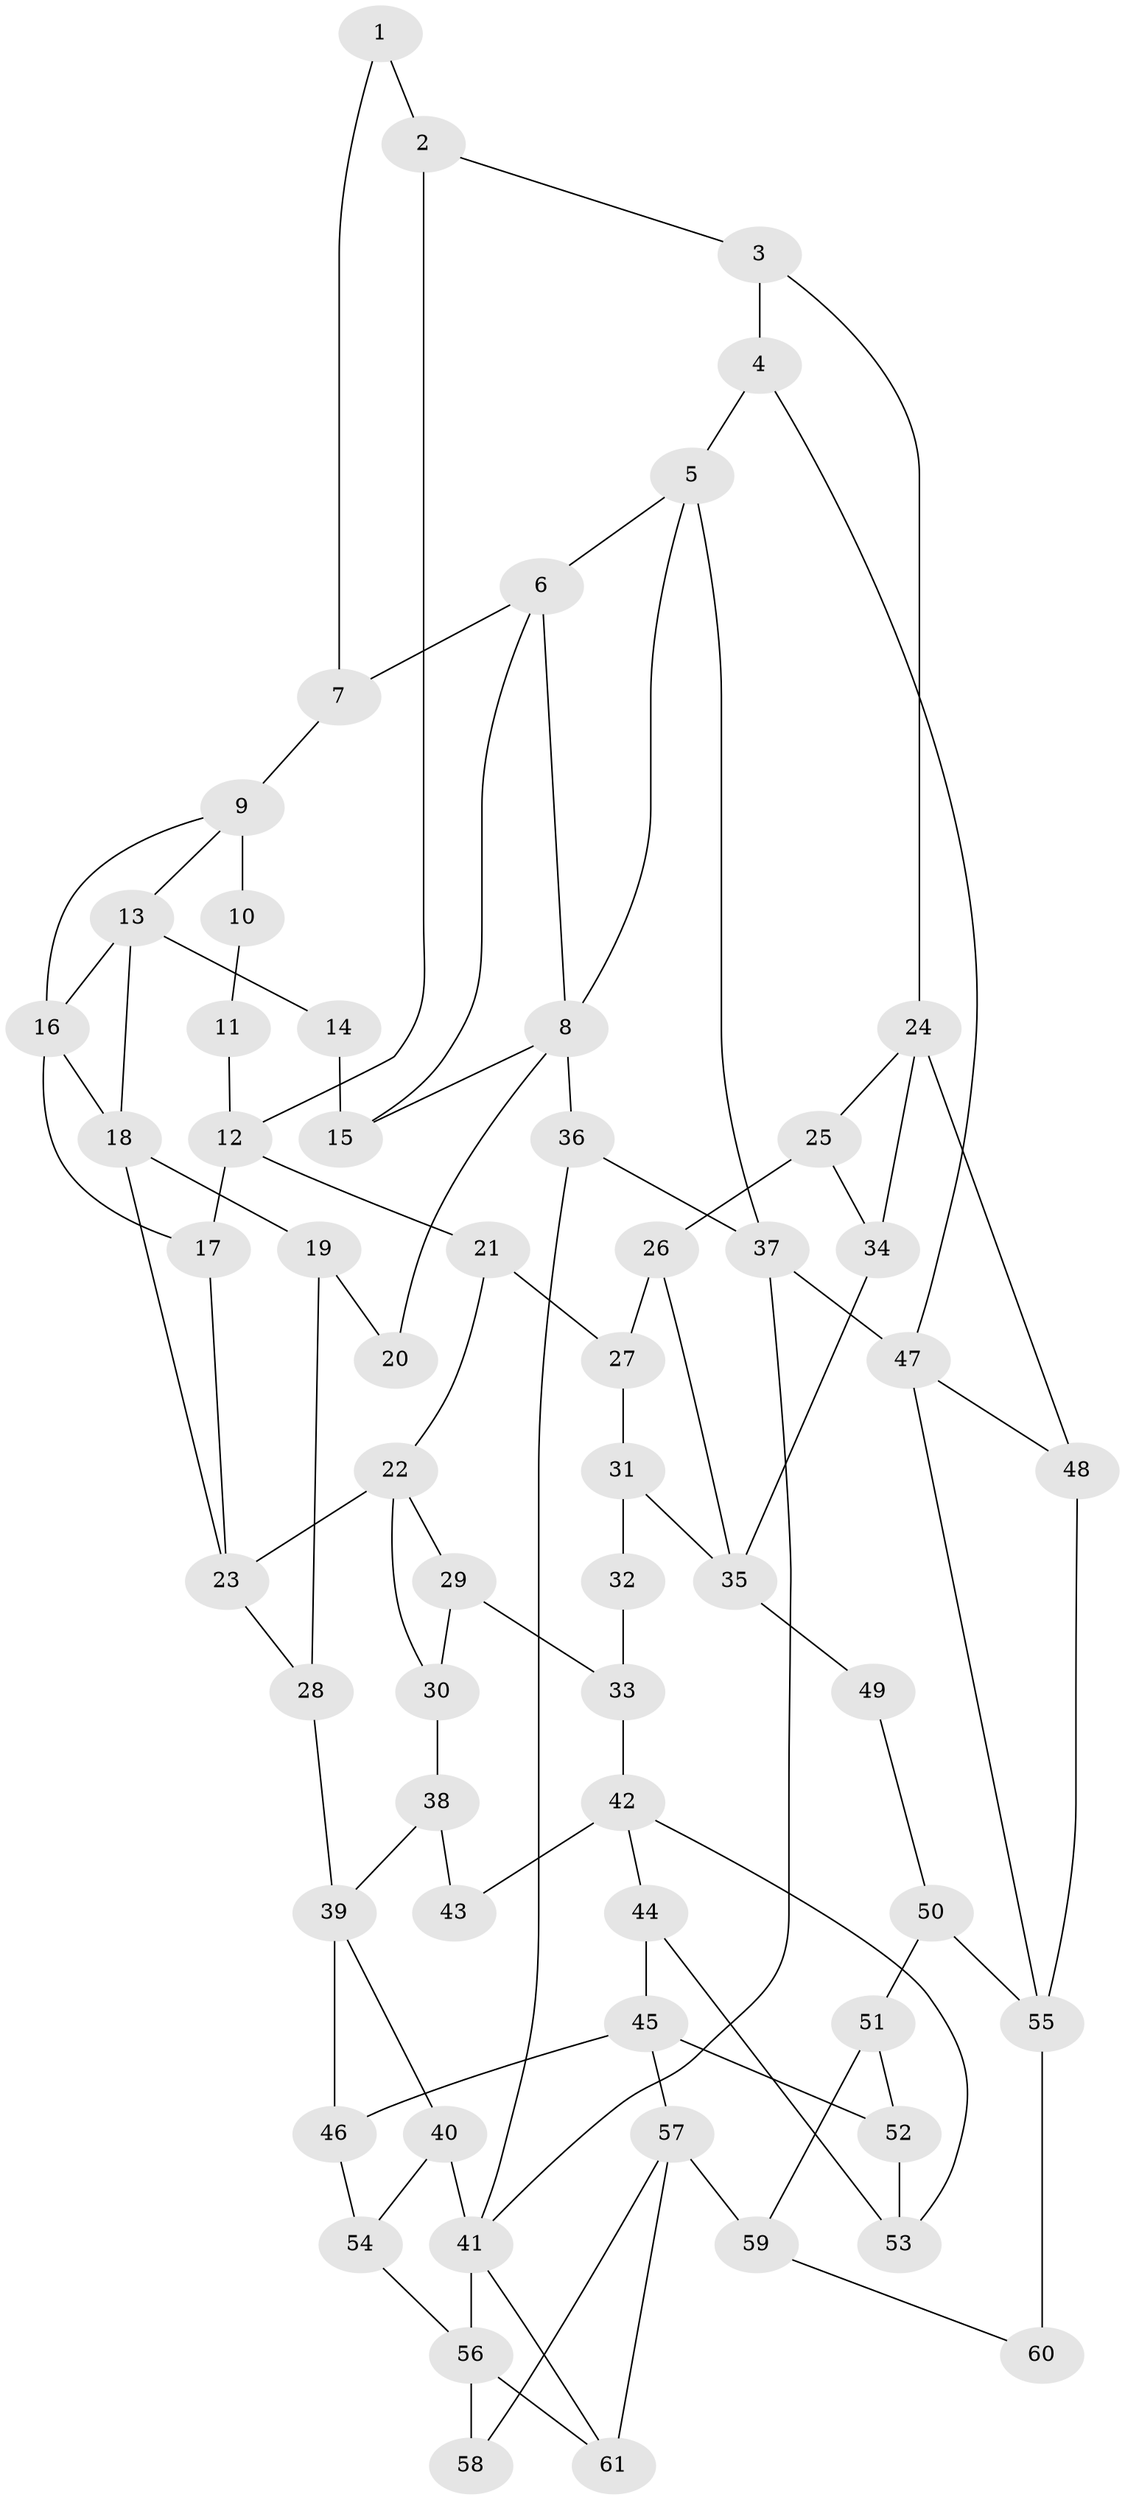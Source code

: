 // original degree distribution, {3: 0.01639344262295082, 5: 0.4918032786885246, 6: 0.23770491803278687, 4: 0.2540983606557377}
// Generated by graph-tools (version 1.1) at 2025/38/03/09/25 02:38:23]
// undirected, 61 vertices, 98 edges
graph export_dot {
graph [start="1"]
  node [color=gray90,style=filled];
  1;
  2;
  3;
  4;
  5;
  6;
  7;
  8;
  9;
  10;
  11;
  12;
  13;
  14;
  15;
  16;
  17;
  18;
  19;
  20;
  21;
  22;
  23;
  24;
  25;
  26;
  27;
  28;
  29;
  30;
  31;
  32;
  33;
  34;
  35;
  36;
  37;
  38;
  39;
  40;
  41;
  42;
  43;
  44;
  45;
  46;
  47;
  48;
  49;
  50;
  51;
  52;
  53;
  54;
  55;
  56;
  57;
  58;
  59;
  60;
  61;
  1 -- 2 [weight=1.0];
  1 -- 7 [weight=1.0];
  2 -- 3 [weight=2.0];
  2 -- 12 [weight=2.0];
  3 -- 4 [weight=2.0];
  3 -- 24 [weight=2.0];
  4 -- 5 [weight=1.0];
  4 -- 47 [weight=1.0];
  5 -- 6 [weight=1.0];
  5 -- 8 [weight=1.0];
  5 -- 37 [weight=1.0];
  6 -- 7 [weight=1.0];
  6 -- 8 [weight=1.0];
  6 -- 15 [weight=1.0];
  7 -- 9 [weight=1.0];
  8 -- 15 [weight=1.0];
  8 -- 20 [weight=2.0];
  8 -- 36 [weight=1.0];
  9 -- 10 [weight=2.0];
  9 -- 13 [weight=1.0];
  9 -- 16 [weight=1.0];
  10 -- 11 [weight=1.0];
  11 -- 12 [weight=2.0];
  12 -- 17 [weight=1.0];
  12 -- 21 [weight=1.0];
  13 -- 14 [weight=2.0];
  13 -- 16 [weight=1.0];
  13 -- 18 [weight=2.0];
  14 -- 15 [weight=1.0];
  16 -- 17 [weight=1.0];
  16 -- 18 [weight=1.0];
  17 -- 23 [weight=1.0];
  18 -- 19 [weight=1.0];
  18 -- 23 [weight=1.0];
  19 -- 20 [weight=1.0];
  19 -- 28 [weight=1.0];
  21 -- 22 [weight=1.0];
  21 -- 27 [weight=1.0];
  22 -- 23 [weight=2.0];
  22 -- 29 [weight=1.0];
  22 -- 30 [weight=1.0];
  23 -- 28 [weight=2.0];
  24 -- 25 [weight=1.0];
  24 -- 34 [weight=1.0];
  24 -- 48 [weight=1.0];
  25 -- 26 [weight=1.0];
  25 -- 34 [weight=1.0];
  26 -- 27 [weight=1.0];
  26 -- 35 [weight=1.0];
  27 -- 31 [weight=1.0];
  28 -- 39 [weight=2.0];
  29 -- 30 [weight=1.0];
  29 -- 33 [weight=1.0];
  30 -- 38 [weight=1.0];
  31 -- 32 [weight=2.0];
  31 -- 35 [weight=2.0];
  32 -- 33 [weight=2.0];
  33 -- 42 [weight=2.0];
  34 -- 35 [weight=1.0];
  35 -- 49 [weight=2.0];
  36 -- 37 [weight=1.0];
  36 -- 41 [weight=1.0];
  37 -- 41 [weight=1.0];
  37 -- 47 [weight=1.0];
  38 -- 39 [weight=1.0];
  38 -- 43 [weight=1.0];
  39 -- 40 [weight=1.0];
  39 -- 46 [weight=1.0];
  40 -- 41 [weight=1.0];
  40 -- 54 [weight=1.0];
  41 -- 56 [weight=2.0];
  41 -- 61 [weight=1.0];
  42 -- 43 [weight=2.0];
  42 -- 44 [weight=1.0];
  42 -- 53 [weight=1.0];
  44 -- 45 [weight=1.0];
  44 -- 53 [weight=1.0];
  45 -- 46 [weight=2.0];
  45 -- 52 [weight=1.0];
  45 -- 57 [weight=2.0];
  46 -- 54 [weight=1.0];
  47 -- 48 [weight=1.0];
  47 -- 55 [weight=1.0];
  48 -- 55 [weight=1.0];
  49 -- 50 [weight=1.0];
  50 -- 51 [weight=1.0];
  50 -- 55 [weight=1.0];
  51 -- 52 [weight=1.0];
  51 -- 59 [weight=2.0];
  52 -- 53 [weight=1.0];
  54 -- 56 [weight=1.0];
  55 -- 60 [weight=3.0];
  56 -- 58 [weight=2.0];
  56 -- 61 [weight=1.0];
  57 -- 58 [weight=1.0];
  57 -- 59 [weight=2.0];
  57 -- 61 [weight=1.0];
  59 -- 60 [weight=2.0];
}
